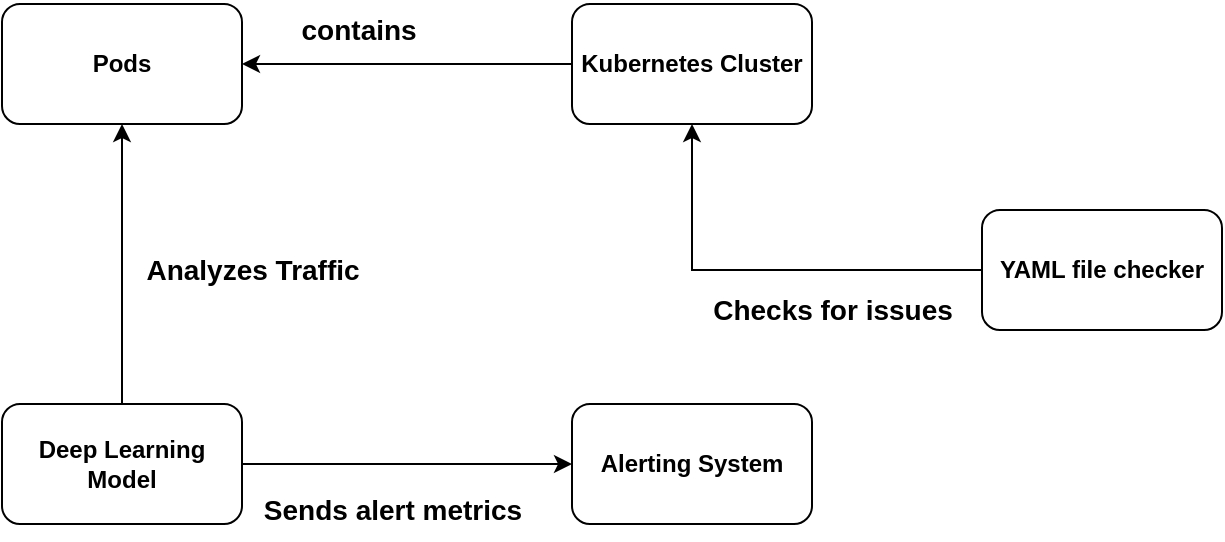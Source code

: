 <mxfile version="24.7.16">
  <diagram name="Page-1" id="jLqM2C0qClyr09_kPCbB">
    <mxGraphModel dx="1290" dy="530" grid="1" gridSize="10" guides="1" tooltips="1" connect="1" arrows="1" fold="1" page="1" pageScale="1" pageWidth="850" pageHeight="1100" math="0" shadow="0">
      <root>
        <mxCell id="0" />
        <mxCell id="1" parent="0" />
        <mxCell id="WTp4BMc5MlcErtzFq8DU-10" style="edgeStyle=orthogonalEdgeStyle;rounded=0;orthogonalLoop=1;jettySize=auto;html=1;entryX=1;entryY=0.5;entryDx=0;entryDy=0;" edge="1" parent="1" source="WTp4BMc5MlcErtzFq8DU-2" target="WTp4BMc5MlcErtzFq8DU-3">
          <mxGeometry relative="1" as="geometry" />
        </mxCell>
        <mxCell id="WTp4BMc5MlcErtzFq8DU-2" value="&lt;b&gt;Kubernetes Cluster&lt;/b&gt;" style="rounded=1;whiteSpace=wrap;html=1;" vertex="1" parent="1">
          <mxGeometry x="365" y="140" width="120" height="60" as="geometry" />
        </mxCell>
        <mxCell id="WTp4BMc5MlcErtzFq8DU-3" value="&lt;b&gt;Pods&lt;/b&gt;" style="rounded=1;whiteSpace=wrap;html=1;" vertex="1" parent="1">
          <mxGeometry x="80" y="140" width="120" height="60" as="geometry" />
        </mxCell>
        <mxCell id="WTp4BMc5MlcErtzFq8DU-12" style="edgeStyle=orthogonalEdgeStyle;rounded=0;orthogonalLoop=1;jettySize=auto;html=1;entryX=0.5;entryY=1;entryDx=0;entryDy=0;" edge="1" parent="1" source="WTp4BMc5MlcErtzFq8DU-4" target="WTp4BMc5MlcErtzFq8DU-3">
          <mxGeometry relative="1" as="geometry" />
        </mxCell>
        <mxCell id="WTp4BMc5MlcErtzFq8DU-14" style="edgeStyle=orthogonalEdgeStyle;rounded=0;orthogonalLoop=1;jettySize=auto;html=1;entryX=0;entryY=0.5;entryDx=0;entryDy=0;" edge="1" parent="1" source="WTp4BMc5MlcErtzFq8DU-4" target="WTp4BMc5MlcErtzFq8DU-5">
          <mxGeometry relative="1" as="geometry" />
        </mxCell>
        <mxCell id="WTp4BMc5MlcErtzFq8DU-4" value="&lt;b&gt;Deep Learning Model&lt;/b&gt;" style="rounded=1;whiteSpace=wrap;html=1;" vertex="1" parent="1">
          <mxGeometry x="80" y="340" width="120" height="60" as="geometry" />
        </mxCell>
        <mxCell id="WTp4BMc5MlcErtzFq8DU-5" value="&lt;b&gt;Alerting System&lt;/b&gt;" style="rounded=1;whiteSpace=wrap;html=1;" vertex="1" parent="1">
          <mxGeometry x="365" y="340" width="120" height="60" as="geometry" />
        </mxCell>
        <mxCell id="WTp4BMc5MlcErtzFq8DU-16" style="edgeStyle=orthogonalEdgeStyle;rounded=0;orthogonalLoop=1;jettySize=auto;html=1;entryX=0.5;entryY=1;entryDx=0;entryDy=0;" edge="1" parent="1" source="WTp4BMc5MlcErtzFq8DU-6" target="WTp4BMc5MlcErtzFq8DU-2">
          <mxGeometry relative="1" as="geometry" />
        </mxCell>
        <mxCell id="WTp4BMc5MlcErtzFq8DU-6" value="&lt;b&gt;YAML file checker&lt;/b&gt;" style="rounded=1;whiteSpace=wrap;html=1;" vertex="1" parent="1">
          <mxGeometry x="570" y="243" width="120" height="60" as="geometry" />
        </mxCell>
        <mxCell id="WTp4BMc5MlcErtzFq8DU-11" value="&lt;b&gt;&lt;font style=&quot;font-size: 14px;&quot;&gt;contains&amp;nbsp;&lt;/font&gt;&lt;/b&gt;" style="text;html=1;align=center;verticalAlign=middle;resizable=0;points=[];autosize=1;strokeColor=none;fillColor=none;" vertex="1" parent="1">
          <mxGeometry x="220" y="138" width="80" height="30" as="geometry" />
        </mxCell>
        <mxCell id="WTp4BMc5MlcErtzFq8DU-13" value="&lt;b&gt;&lt;font style=&quot;font-size: 14px;&quot;&gt;Analyzes Traffic&lt;/font&gt;&lt;/b&gt;" style="text;html=1;align=center;verticalAlign=middle;resizable=0;points=[];autosize=1;strokeColor=none;fillColor=none;" vertex="1" parent="1">
          <mxGeometry x="140" y="258" width="130" height="30" as="geometry" />
        </mxCell>
        <mxCell id="WTp4BMc5MlcErtzFq8DU-15" value="&lt;b&gt;&lt;font style=&quot;font-size: 14px;&quot;&gt;Sends alert metrics&lt;/font&gt;&lt;/b&gt;" style="text;html=1;align=center;verticalAlign=middle;resizable=0;points=[];autosize=1;strokeColor=none;fillColor=none;" vertex="1" parent="1">
          <mxGeometry x="200" y="378" width="150" height="30" as="geometry" />
        </mxCell>
        <mxCell id="WTp4BMc5MlcErtzFq8DU-17" value="&lt;b&gt;&lt;font style=&quot;font-size: 14px;&quot;&gt;Checks for issues&lt;/font&gt;&lt;/b&gt;" style="text;html=1;align=center;verticalAlign=middle;resizable=0;points=[];autosize=1;strokeColor=none;fillColor=none;" vertex="1" parent="1">
          <mxGeometry x="425" y="278" width="140" height="30" as="geometry" />
        </mxCell>
      </root>
    </mxGraphModel>
  </diagram>
</mxfile>
